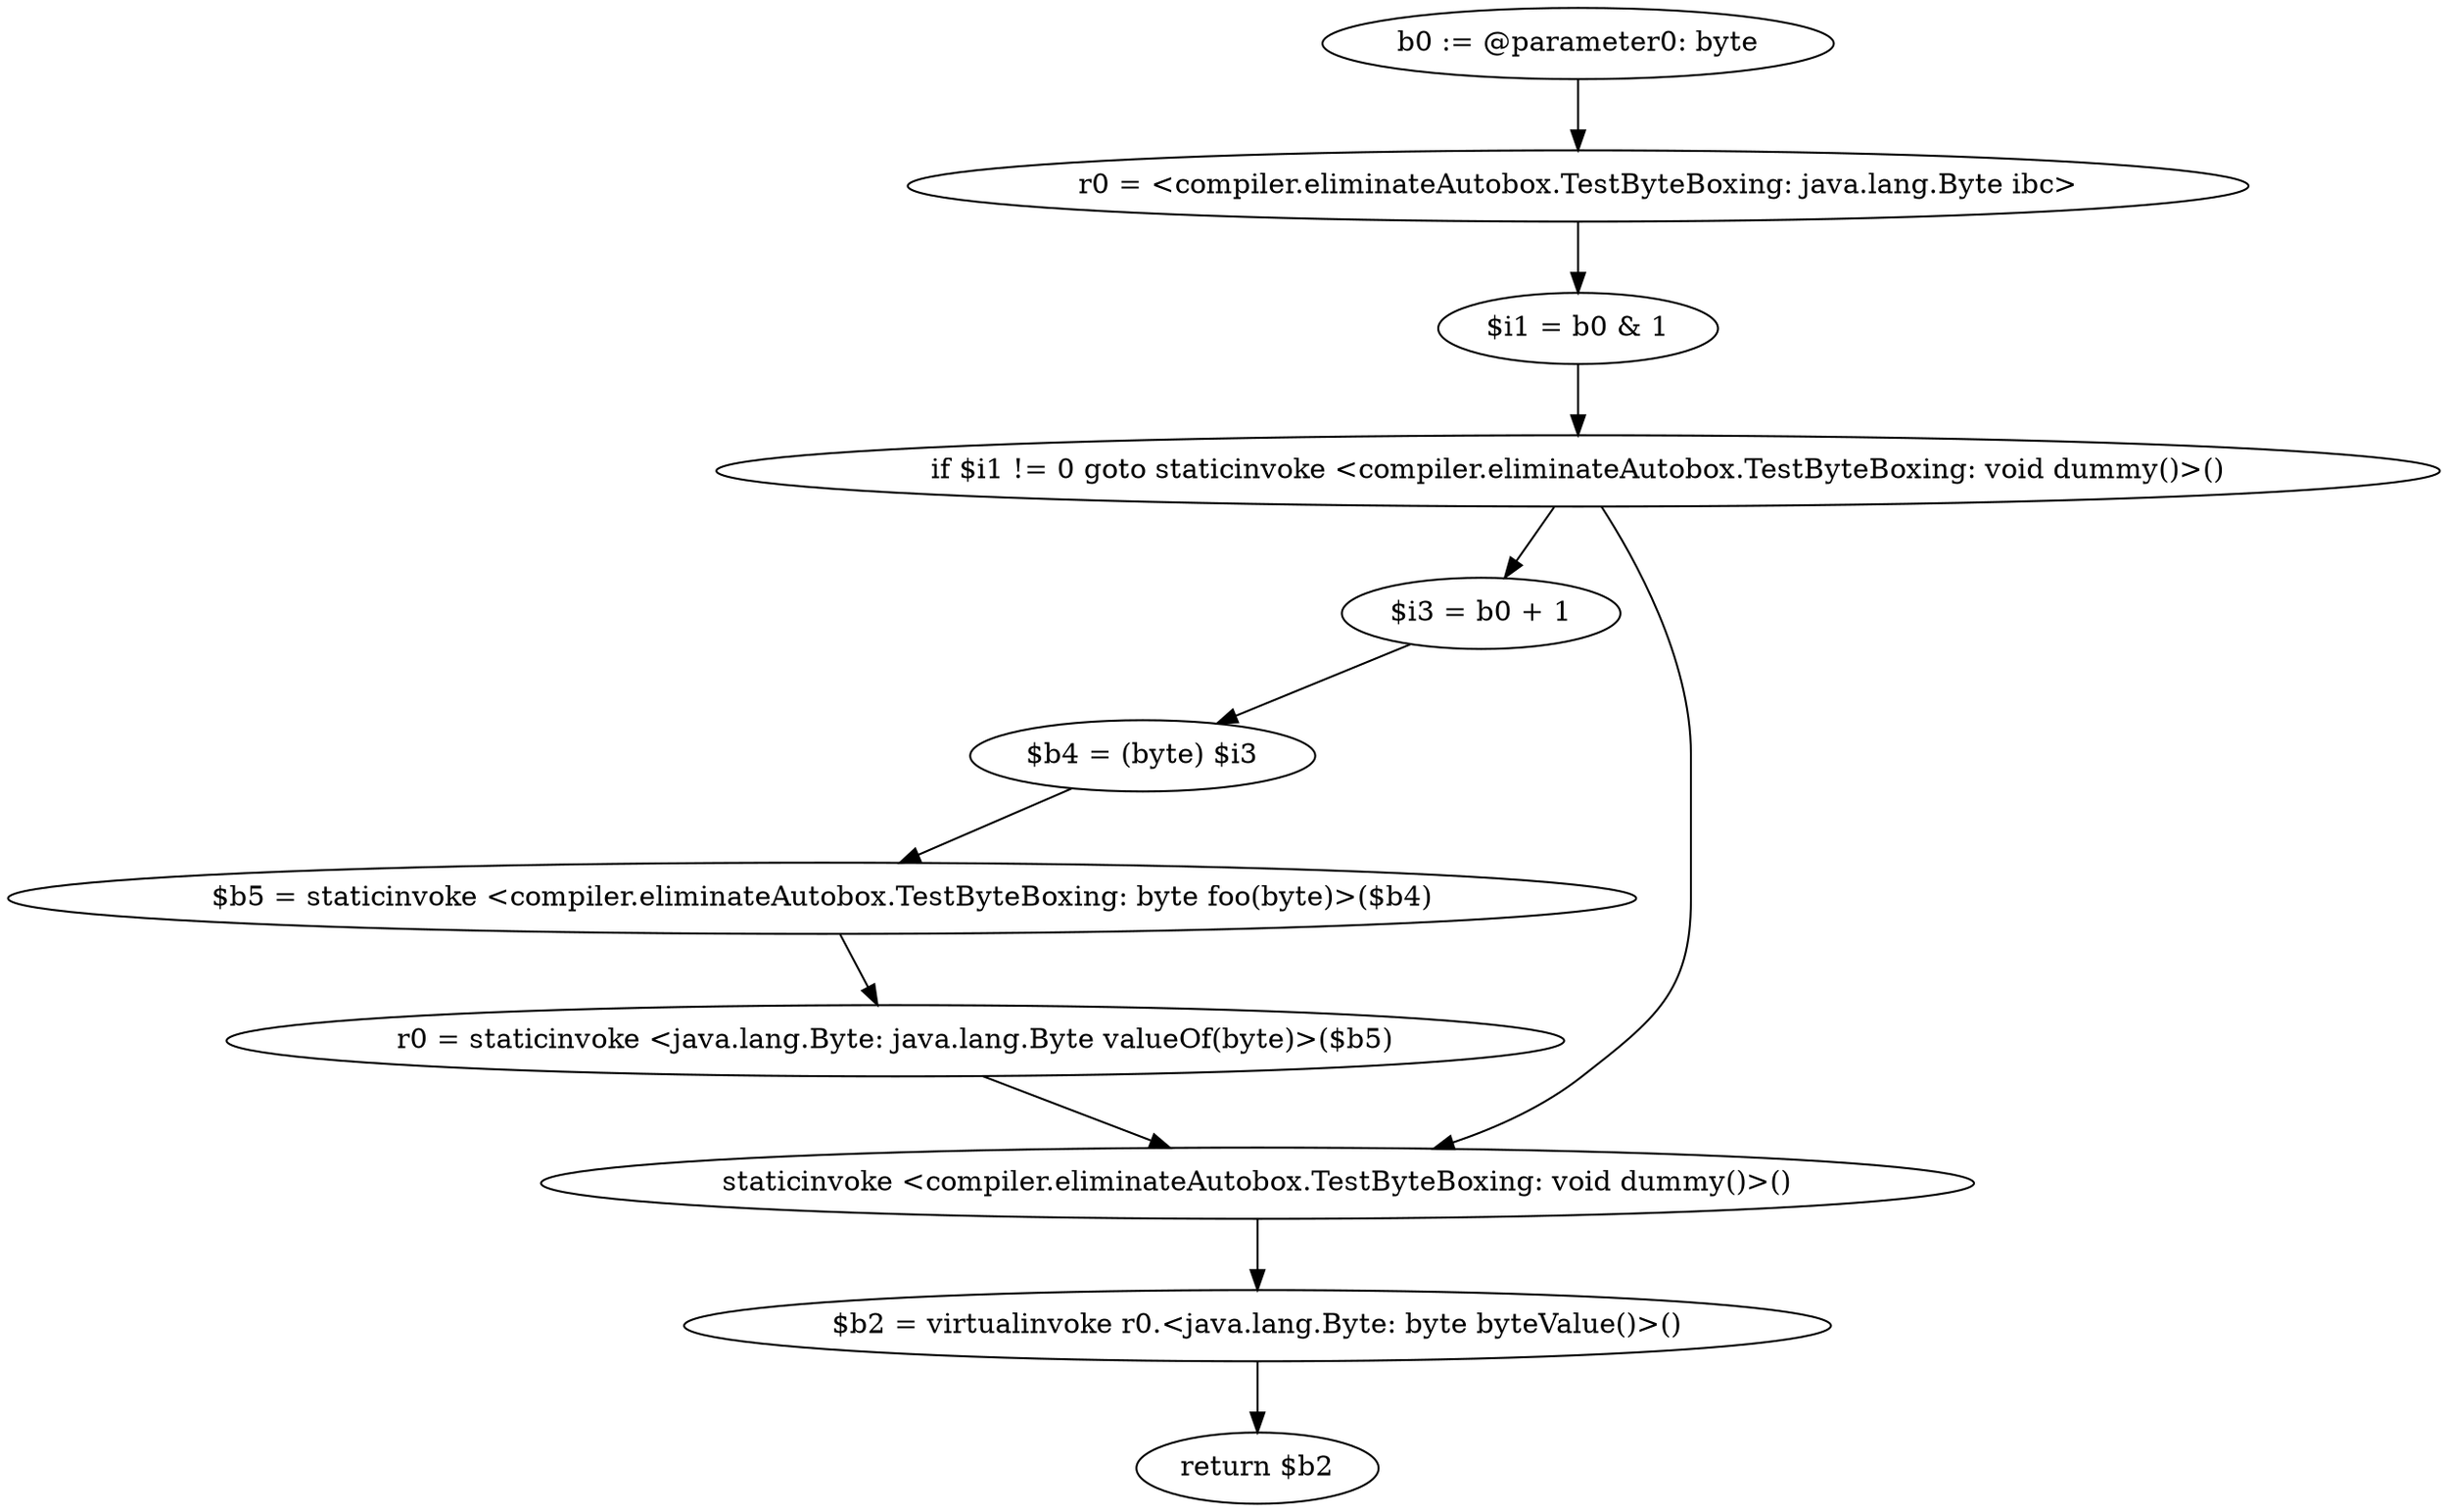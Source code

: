 digraph "unitGraph" {
    "b0 := @parameter0: byte"
    "r0 = <compiler.eliminateAutobox.TestByteBoxing: java.lang.Byte ibc>"
    "$i1 = b0 & 1"
    "if $i1 != 0 goto staticinvoke <compiler.eliminateAutobox.TestByteBoxing: void dummy()>()"
    "$i3 = b0 + 1"
    "$b4 = (byte) $i3"
    "$b5 = staticinvoke <compiler.eliminateAutobox.TestByteBoxing: byte foo(byte)>($b4)"
    "r0 = staticinvoke <java.lang.Byte: java.lang.Byte valueOf(byte)>($b5)"
    "staticinvoke <compiler.eliminateAutobox.TestByteBoxing: void dummy()>()"
    "$b2 = virtualinvoke r0.<java.lang.Byte: byte byteValue()>()"
    "return $b2"
    "b0 := @parameter0: byte"->"r0 = <compiler.eliminateAutobox.TestByteBoxing: java.lang.Byte ibc>";
    "r0 = <compiler.eliminateAutobox.TestByteBoxing: java.lang.Byte ibc>"->"$i1 = b0 & 1";
    "$i1 = b0 & 1"->"if $i1 != 0 goto staticinvoke <compiler.eliminateAutobox.TestByteBoxing: void dummy()>()";
    "if $i1 != 0 goto staticinvoke <compiler.eliminateAutobox.TestByteBoxing: void dummy()>()"->"$i3 = b0 + 1";
    "if $i1 != 0 goto staticinvoke <compiler.eliminateAutobox.TestByteBoxing: void dummy()>()"->"staticinvoke <compiler.eliminateAutobox.TestByteBoxing: void dummy()>()";
    "$i3 = b0 + 1"->"$b4 = (byte) $i3";
    "$b4 = (byte) $i3"->"$b5 = staticinvoke <compiler.eliminateAutobox.TestByteBoxing: byte foo(byte)>($b4)";
    "$b5 = staticinvoke <compiler.eliminateAutobox.TestByteBoxing: byte foo(byte)>($b4)"->"r0 = staticinvoke <java.lang.Byte: java.lang.Byte valueOf(byte)>($b5)";
    "r0 = staticinvoke <java.lang.Byte: java.lang.Byte valueOf(byte)>($b5)"->"staticinvoke <compiler.eliminateAutobox.TestByteBoxing: void dummy()>()";
    "staticinvoke <compiler.eliminateAutobox.TestByteBoxing: void dummy()>()"->"$b2 = virtualinvoke r0.<java.lang.Byte: byte byteValue()>()";
    "$b2 = virtualinvoke r0.<java.lang.Byte: byte byteValue()>()"->"return $b2";
}
